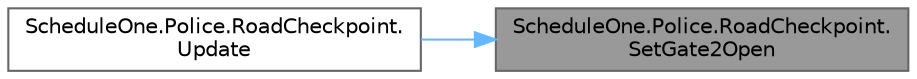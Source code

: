 digraph "ScheduleOne.Police.RoadCheckpoint.SetGate2Open"
{
 // LATEX_PDF_SIZE
  bgcolor="transparent";
  edge [fontname=Helvetica,fontsize=10,labelfontname=Helvetica,labelfontsize=10];
  node [fontname=Helvetica,fontsize=10,shape=box,height=0.2,width=0.4];
  rankdir="RL";
  Node1 [id="Node000001",label="ScheduleOne.Police.RoadCheckpoint.\lSetGate2Open",height=0.2,width=0.4,color="gray40", fillcolor="grey60", style="filled", fontcolor="black",tooltip=" "];
  Node1 -> Node2 [id="edge1_Node000001_Node000002",dir="back",color="steelblue1",style="solid",tooltip=" "];
  Node2 [id="Node000002",label="ScheduleOne.Police.RoadCheckpoint.\lUpdate",height=0.2,width=0.4,color="grey40", fillcolor="white", style="filled",URL="$class_schedule_one_1_1_police_1_1_road_checkpoint.html#aa782ced9acc89b5a357e8b65f74dda0d",tooltip=" "];
}
